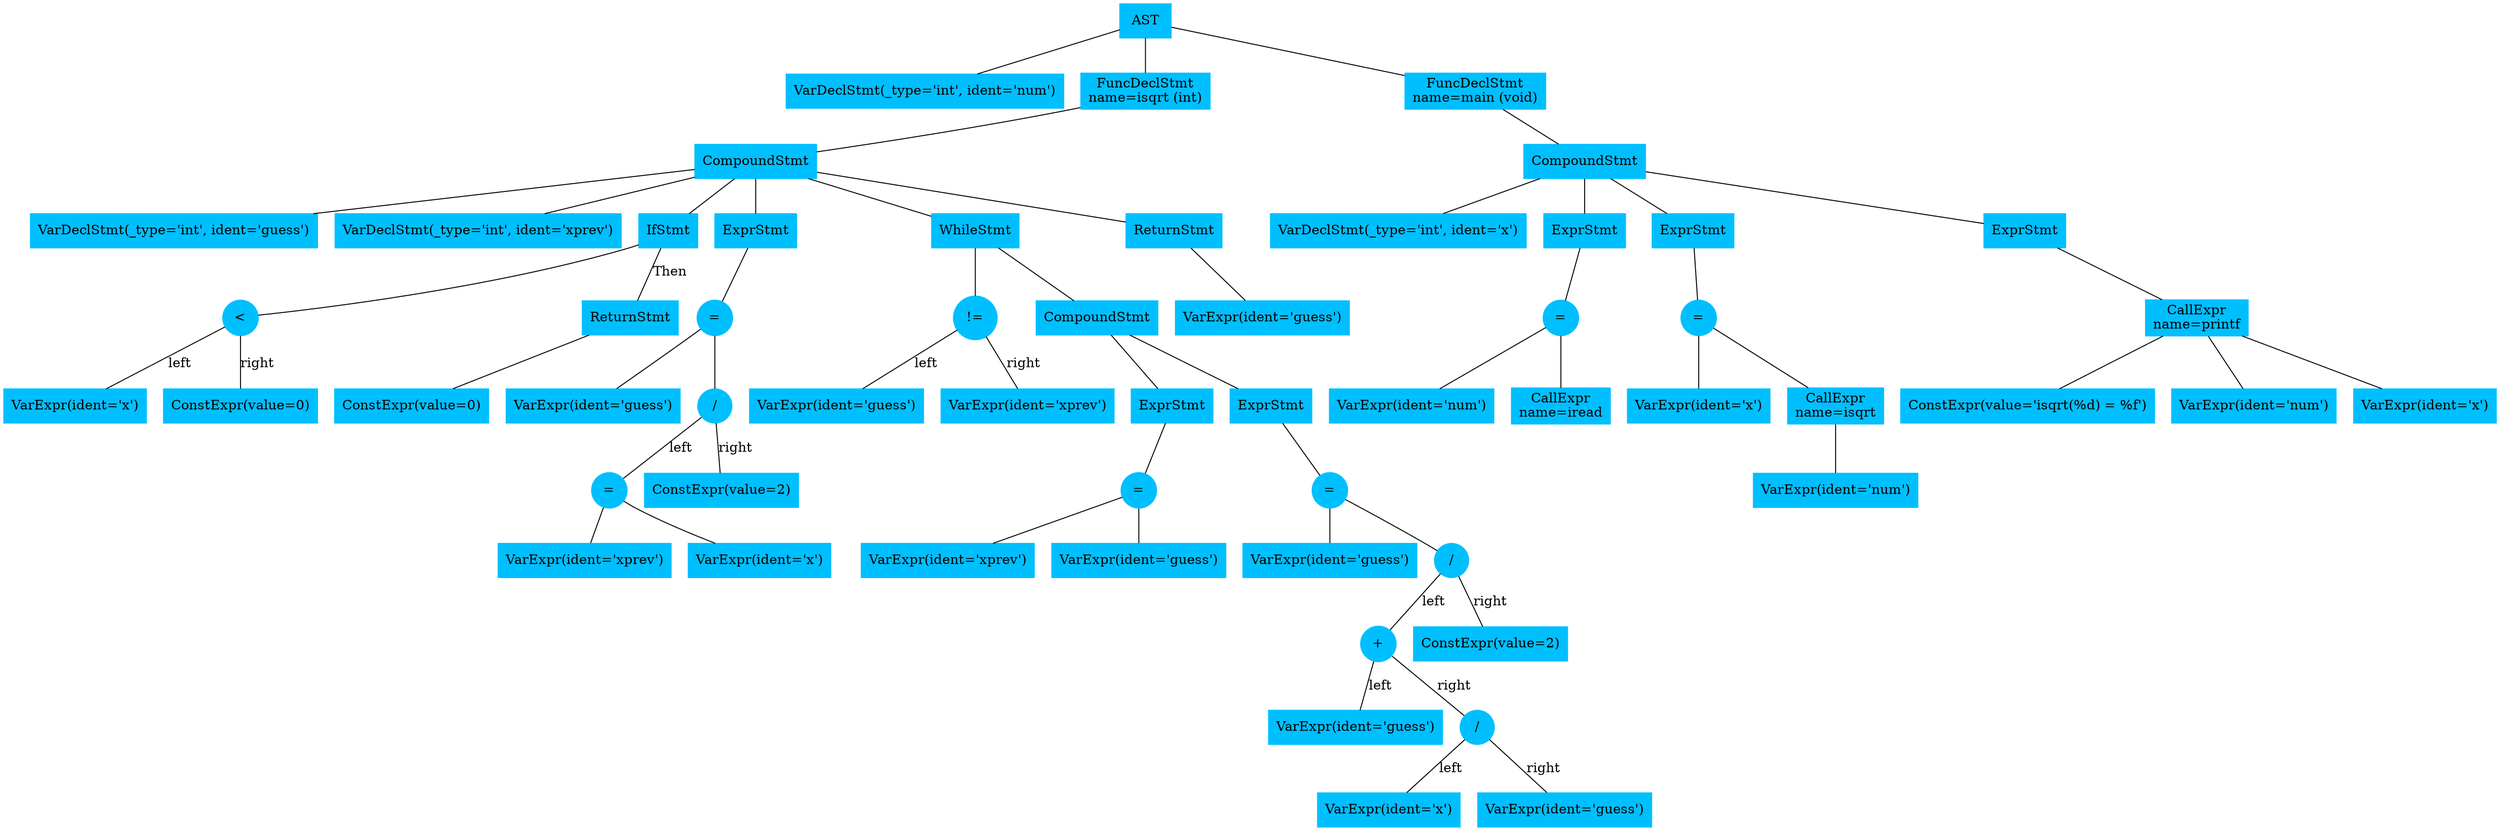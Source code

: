 digraph AST {
        node [color=deepskyblue shape=box style=filled]      
        edge [arrowhead=none]
        n01 [label=AST]
        n02 [label="VarDeclStmt(_type='int', ident='num')"]  
        n01 -> n02
        n03 [label="FuncDeclStmt\nname=isqrt (int)"]
        n04 [label=CompoundStmt]
        n05 [label="VarDeclStmt(_type='int', ident='guess')"]
        n04 -> n05
        n06 [label="VarDeclStmt(_type='int', ident='xprev')"]
        n04 -> n06
        n07 [label=IfStmt]
        n08 [label="<" shape=circle]
        n09 [label="VarExpr(ident='x')"]
        n08 -> n09 [label=left]
        n10 [label="ConstExpr(value=0)"]
        n08 -> n10 [label=right]
        n07 -> n08
        n11 [label=ReturnStmt]
        n12 [label="ConstExpr(value=0)"]
        n11 -> n12
        n07 -> n11 [label=Then]
        n04 -> n07
        n13 [label=ExprStmt]
        n14 [label="=" shape=circle]
        n15 [label="VarExpr(ident='guess')"]
        n14 -> n15
        n16 [label="/" shape=circle]
        n17 [label="=" shape=circle]
        n18 [label="VarExpr(ident='xprev')"]
        n17 -> n18
        n19 [label="VarExpr(ident='x')"]
        n17 -> n19
        n16 -> n17 [label=left]
        n20 [label="ConstExpr(value=2)"]
        n16 -> n20 [label=right]
        n14 -> n16
        n13 -> n14
        n04 -> n13
        n21 [label=WhileStmt]
        n22 [label="!=" shape=circle]
        n23 [label="VarExpr(ident='guess')"]
        n22 -> n23 [label=left]
        n24 [label="VarExpr(ident='xprev')"]
        n22 -> n24 [label=right]
        n21 -> n22
        n25 [label=CompoundStmt]
        n26 [label=ExprStmt]
        n27 [label="=" shape=circle]
        n28 [label="VarExpr(ident='xprev')"]
        n27 -> n28
        n29 [label="VarExpr(ident='guess')"]
        n27 -> n29
        n26 -> n27
        n25 -> n26
        n30 [label=ExprStmt]
        n31 [label="=" shape=circle]
        n32 [label="VarExpr(ident='guess')"]
        n31 -> n32
        n33 [label="/" shape=circle]
        n34 [label="+" shape=circle]
        n35 [label="VarExpr(ident='guess')"]
        n34 -> n35 [label=left]
        n36 [label="/" shape=circle]
        n37 [label="VarExpr(ident='x')"]
        n36 -> n37 [label=left]
        n38 [label="VarExpr(ident='guess')"]
        n36 -> n38 [label=right]
        n34 -> n36 [label=right]
        n33 -> n34 [label=left]
        n39 [label="ConstExpr(value=2)"]
        n33 -> n39 [label=right]
        n31 -> n33
        n30 -> n31
        n25 -> n30
        n21 -> n25
        n04 -> n21
        n40 [label=ReturnStmt]
        n41 [label="VarExpr(ident='guess')"]
        n40 -> n41
        n04 -> n40
        n03 -> n04
        n01 -> n03
        n42 [label="FuncDeclStmt\nname=main (void)"]
        n43 [label=CompoundStmt]
        n44 [label="VarDeclStmt(_type='int', ident='x')"]
        n43 -> n44
        n45 [label=ExprStmt]
        n46 [label="=" shape=circle]
        n47 [label="VarExpr(ident='num')"]
        n46 -> n47
        n48 [label="CallExpr\nname=iread"]
        n46 -> n48
        n45 -> n46
        n43 -> n45
        n49 [label=ExprStmt]
        n50 [label="=" shape=circle]
        n51 [label="VarExpr(ident='x')"]
        n50 -> n51
        n52 [label="CallExpr\nname=isqrt"]
        n53 [label="VarExpr(ident='num')"]
        n52 -> n53
        n50 -> n52
        n49 -> n50
        n43 -> n49
        n54 [label=ExprStmt]
        n55 [label="CallExpr\nname=printf"]
        n56 [label="ConstExpr(value='isqrt(%d) = %f')"]
        n55 -> n56
        n57 [label="VarExpr(ident='num')"]
        n55 -> n57
        n58 [label="VarExpr(ident='x')"]
        n55 -> n58
        n54 -> n55
        n43 -> n54
        n42 -> n43
        n01 -> n42
}
